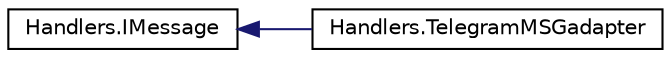 digraph "Graphical Class Hierarchy"
{
 // INTERACTIVE_SVG=YES
 // LATEX_PDF_SIZE
  edge [fontname="Helvetica",fontsize="10",labelfontname="Helvetica",labelfontsize="10"];
  node [fontname="Helvetica",fontsize="10",shape=record];
  rankdir="LR";
  Node0 [label="Handlers.IMessage",height=0.2,width=0.4,color="black", fillcolor="white", style="filled",URL="$interfaceHandlers_1_1IMessage.html",tooltip="Interfaz de mensajes."];
  Node0 -> Node1 [dir="back",color="midnightblue",fontsize="10",style="solid",fontname="Helvetica"];
  Node1 [label="Handlers.TelegramMSGadapter",height=0.2,width=0.4,color="black", fillcolor="white", style="filled",URL="$classHandlers_1_1TelegramMSGadapter.html",tooltip="Adaptador de mensajes de Telegram a mensajes de la interfaz de usuario. Se utilizo el patron Adapter ..."];
}
